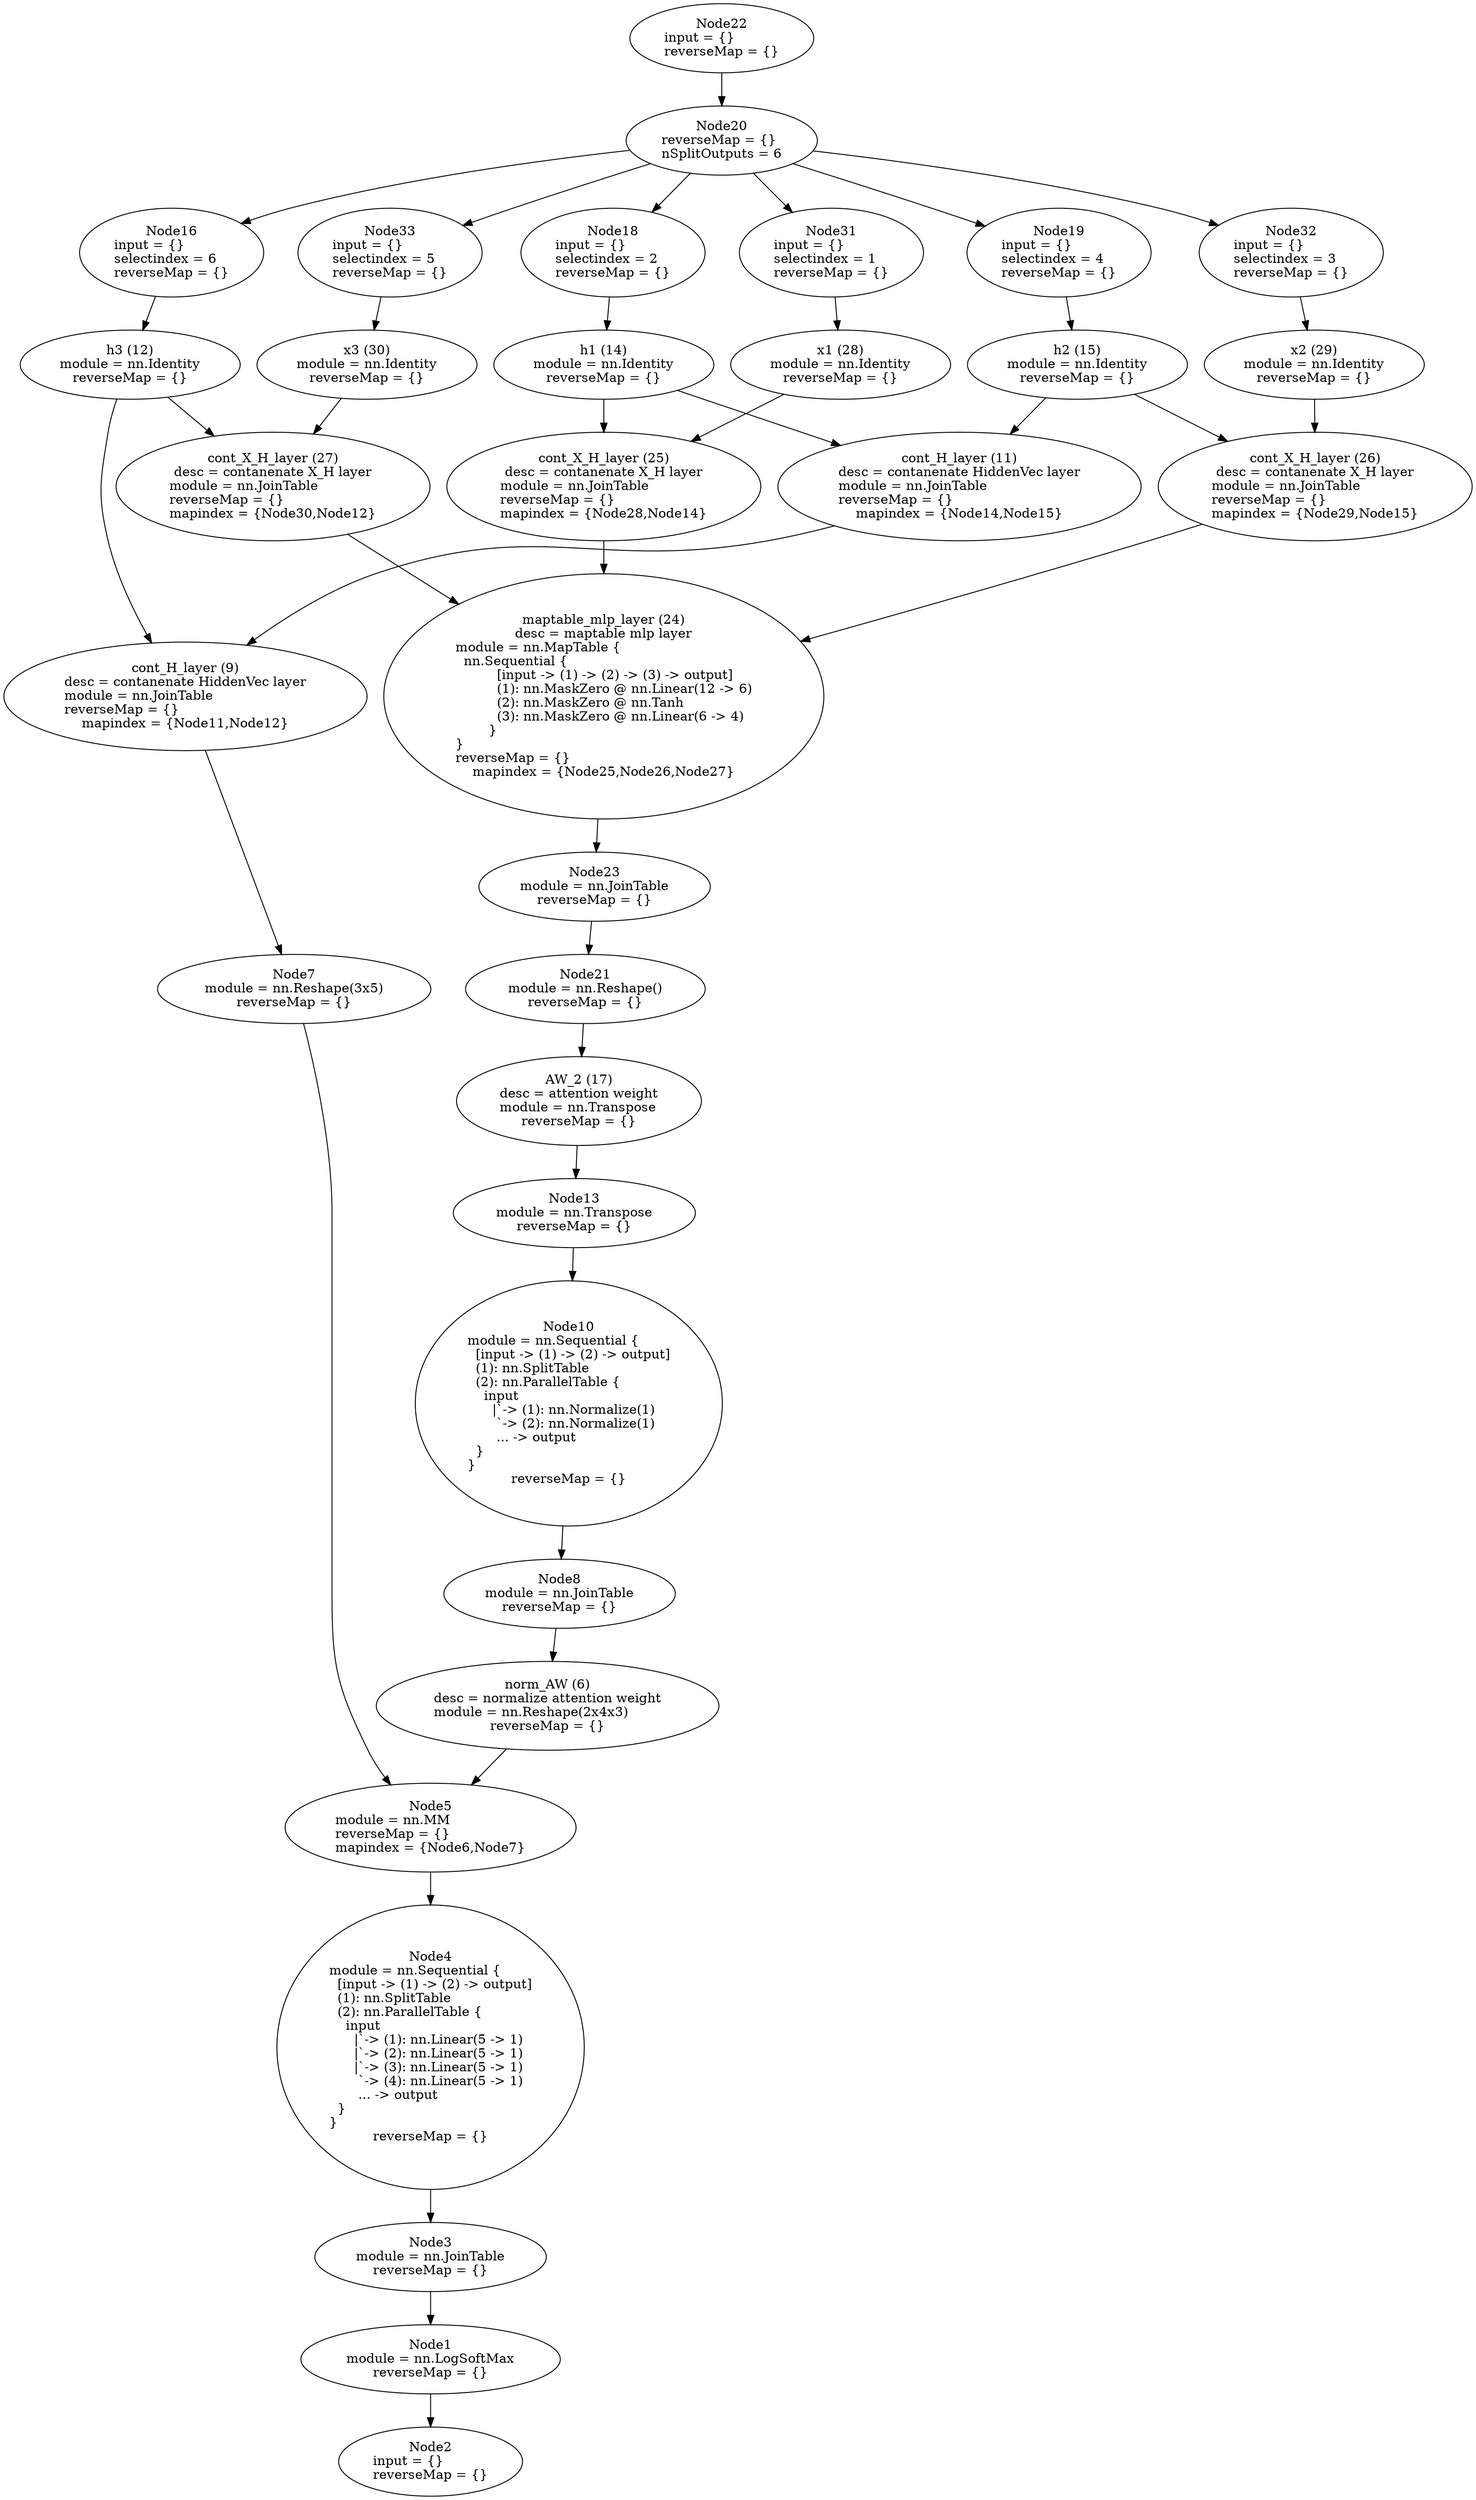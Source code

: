 digraph G {
	graph [bb="0,0,1258,2714"];
	node [label="\N",
		shape=oval
	];
	n1	 [height=1.041,
		label="Node1\nmodule = nn.LogSoftMax\lreverseMap = {}",
		pos="654,150",
		tooltip="[./misc/attenmodel.lua]:66_",
		width=3.1506];
	n2	 [height=1.041,
		label="Node2\ninput = {}\lreverseMap = {}",
		pos="654,38",
		tooltip="[[C]]:-1_",
		width=2.1497];
	n1 -> n2	 [pos="e,654,75.844 654,112.37 654,103.93 654,94.829 654,86.011"];
	n3	 [height=1.041,
		label="Node3\nmodule = nn.JoinTable\lreverseMap = {}",
		pos="654,262",
		tooltip="[./misc/attenmodel.lua]:64_",
		width=2.817];
	n3 -> n1	 [pos="e,654,187.84 654,224.37 654,215.93 654,206.83 654,198.01"];
	n4	 [height=4.2819,
		label="Node4\nmodule = nn.Sequential {\l  [input -> (1) -> (2) -> output]\l  (1): nn.SplitTable\l  (2): nn.ParallelTable {\l    input\l      |`\
-> (1): nn.Linear(5 -> 1)\l      |`-> (2): nn.Linear(5 -> 1)\l      |`-> (3): nn.Linear(5 -> 1)\l       `-> (4): nn.Linear(5 -> \
1)\l       ... -> output\l  }\l}\lreverseMap = {}",
		pos="654,490",
		tooltip="[./misc/attenmodel.lua]:64_",
		width=3.6797];
	n4 -> n3	 [pos="e,654,299.48 654,335.75 654,326.56 654,317.77 654,309.68"];
	n5	 [height=1.3356,
		label="Node5\nmodule = nn.MM\lreverseMap = {}\lmapindex = {Node6,Node7}",
		pos="654,728",
		tooltip="[./misc/attenmodel.lua]:56_",
		width=3.4507];
	n5 -> n4	 [pos="e,654,644.44 654,679.81 654,671.99 654,663.51 654,654.63"];
	n6	 [height=1.3356,
		label="norm_AW (6)\ndesc = normalize attention weight\nmodule = nn.Reshape(2x4x3)\lreverseMap = {}",
		pos="567,860",
		tooltip="[./misc/attenmodel.lua]:54_",
		width=3.9798];
	n6 -> n5	 [pos="e,623.47,774.61 597.92,812.8 604.34,803.21 611.16,793.01 617.75,783.16"];
	n7	 [height=1.041,
		label="Node7\nmodule = nn.Reshape(3x5)\lreverseMap = {}",
		pos="743,1640",
		tooltip="[./misc/attenmodel.lua]:40_",
		width=3.2553];
	n7 -> n5	 [pos="e,695.9,773.6 742.51,1602.5 741.92,1555.1 741,1469.9 741,1397 741,1397 741,1397 741,981 741,905.26 748.28,881.86 719,812 714.62,\
801.56 708.56,791.31 701.89,781.78"];
	n8	 [height=1.041,
		label="Node8\nmodule = nn.JoinTable\lreverseMap = {}",
		pos="562,982",
		tooltip="[./misc/attenmodel.lua]:54_",
		width=2.817];
	n8 -> n6	 [pos="e,565.02,908.5 563.53,944.34 563.87,936.22 564.23,927.42 564.6,918.68"];
	n9	 [height=1.6303,
		label="cont_H_layer (9)\ndesc = contanenate HiddenVec layer\nmodule = nn.JoinTable\lreverseMap = {}\lmapindex = {Node11,Node12}",
		pos="782,1959",
		tooltip="[./misc/attenmodel.lua]:36_",
		width=4.2561];
	n9 -> n7	 [pos="e,747.5,1677.6 774.89,1900.2 767.38,1839.2 755.69,1744.2 748.74,1687.7"];
	n10	 [height=3.6927,
		label="Node10\nmodule = nn.Sequential {\l  [input -> (1) -> (2) -> output]\l  (1): nn.SplitTable\l  (2): nn.ParallelTable {\l    input\l      |`\
-> (1): nn.Normalize(1)\l       `-> (2): nn.Normalize(1)\l       ... -> output\l  }\l}\lreverseMap = {}",
		pos="553,1189",
		tooltip="[./misc/attenmodel.lua]:54_",
		width=3.6797];
	n10 -> n8	 [pos="e,560.39,1019.6 558.79,1056.1 559.2,1046.9 559.59,1037.9 559.95,1029.7"];
	n11	 [height=1.6303,
		label="cont_H_layer (11)\ndesc = contanenate HiddenVec layer\nmodule = nn.JoinTable\lreverseMap = {}\lmapindex = {Node14,Node15}",
		pos="723,2187",
		tooltip="[./misc/attenmodel.lua]:36_",
		width=4.2561];
	n11 -> n9	 [pos="e,766.99,2017.5 738.04,2128.4 746.09,2097.6 756.04,2059.5 764.43,2027.3"];
	n12	 [height=1.041,
		label="h3 (12)\nmodule = nn.Identity\lreverseMap = {}",
		pos="1163,2320",
		tooltip="[./misc/attenmodel.lua]:20_",
		width=2.6117];
	n12 -> n9	 [pos="e,923.64,1981.6 1176,2282.6 1188.2,2241.5 1200.4,2174.3 1170,2128 1117.6,2048.2 1018.4,2006.2 933.4,1984.1"];
	n27	 [height=1.6303,
		label="cont_X_H_layer (27)\ndesc = contanenate X_H layer\nmodule = nn.JoinTable\lreverseMap = {}\lmapindex = {Node30,Node12}",
		pos="1028,2187",
		tooltip="[./misc/attenmodel.lua]:26_",
		width=3.7034];
	n12 -> n27	 [pos="e,1082.3,2240.7 1127.9,2284.9 1116.1,2273.5 1102.7,2260.5 1089.6,2247.7"];
	n13	 [height=1.041,
		label="Node13\nmodule = nn.Transpose\lreverseMap = {}",
		pos="534,1396",
		tooltip="[./misc/attenmodel.lua]:45_",
		width=2.8644];
	n13 -> n10	 [pos="e,540.79,1321.8 537.4,1358.4 538.14,1350.3 538.97,1341.3 539.85,1331.8"];
	n14	 [height=1.041,
		label="h1 (14)\nmodule = nn.Identity\lreverseMap = {}",
		pos="751,2320",
		tooltip="[./misc/attenmodel.lua]:20_",
		width=2.6117];
	n14 -> n11	 [pos="e,735.37,2245.9 743.2,2282.5 741.42,2274.2 739.47,2265 737.5,2255.9"];
	n25	 [height=1.6303,
		label="cont_X_H_layer (25)\ndesc = contanenate X_H layer\nmodule = nn.JoinTable\lreverseMap = {}\lmapindex = {Node28,Node14}",
		pos="418,2187",
		tooltip="[./misc/attenmodel.lua]:26_",
		width=3.7034];
	n14 -> n25	 [pos="e,514.82,2227.6 684.06,2293.6 647.61,2279.7 601.76,2262.1 561,2246 549.09,2241.3 536.63,2236.3 524.26,2231.4"];
	n15	 [height=1.041,
		label="h2 (15)\nmodule = nn.Identity\lreverseMap = {}",
		pos="545,2320",
		tooltip="[./misc/attenmodel.lua]:20_",
		width=2.6117];
	n15 -> n11	 [pos="e,653.18,2239.4 589,2286.6 605.94,2274.2 625.82,2259.5 645.01,2245.4"];
	n26	 [height=1.6303,
		label="cont_X_H_layer (26)\ndesc = contanenate X_H layer\nmodule = nn.JoinTable\lreverseMap = {}\lmapindex = {Node29,Node15}",
		pos="133,2187",
		tooltip="[./misc/attenmodel.lua]:26_",
		width=3.7034];
	n15 -> n26	 [pos="e,226.49,2228.9 478.1,2293.5 466.17,2289.4 453.78,2285.4 442,2282 369,2261.1 347.54,2268.4 275,2246 262.21,2242 248.96,2237.4 235.93,\
2232.5"];
	n16	 [height=1.3356,
		label="Node16\ninput = {}\lselectindex = 6\lreverseMap = {}",
		pos="1143,2442",
		tooltip="[[C]]:-1_-6",
		width=2.1497];
	n16 -> n12	 [pos="e,1156.9,2357.6 1150.8,2393.9 1152.3,2385.2 1153.8,2376.2 1155.2,2367.5"];
	n17	 [height=1.3356,
		label="AW_2 (17)\ndesc = attention weight\nmodule = nn.Transpose\lreverseMap = {}",
		pos="533,1518",
		tooltip="[./misc/attenmodel.lua]:42_",
		width=2.8644];
	n17 -> n13	 [pos="e,533.69,1433.7 533.4,1469.6 533.47,1461.1 533.54,1452.3 533.61,1443.8"];
	n18	 [height=1.3356,
		label="Node18\ninput = {}\lselectindex = 2\lreverseMap = {}",
		pos="743,2442",
		tooltip="[[C]]:-1_-2",
		width=2.1497];
	n18 -> n14	 [pos="e,748.56,2357.6 746.14,2393.9 746.71,2385.3 747.31,2376.4 747.88,2367.8"];
	n19	 [height=1.3356,
		label="Node19\ninput = {}\lselectindex = 4\lreverseMap = {}",
		pos="553,2442",
		tooltip="[[C]]:-1_-4",
		width=2.1497];
	n19 -> n15	 [pos="e,547.44,2357.6 549.86,2393.9 549.29,2385.3 548.69,2376.4 548.12,2367.8"];
	n20	 [height=1.041,
		label="Node20\nreverseMap = {}\lnSplitOutputs = 6",
		pos="640,2564",
		tooltip="[[C]]:-1_ split at [...rograms/distro/install/share/lua/5.1/nngraph/gmodule.lua]:96-mnode",
		width=2.2307];
	n20 -> n16	 [pos="e,1080.9,2470.8 717.06,2553.1 795.94,2541.8 921.55,2521 1027,2490 1041.6,2485.7 1056.9,2480.2 1071.5,2474.6"];
	n20 -> n18	 [pos="e,707.09,2484.8 669.24,2528.9 678.9,2517.7 689.85,2504.9 700.31,2492.7"];
	n20 -> n19	 [pos="e,584.3,2486.2 614.84,2528.3 607.16,2517.7 598.56,2505.8 590.26,2494.4"];
	n31	 [height=1.3356,
		label="Node31\ninput = {}\lselectindex = 1\lreverseMap = {}",
		pos="359,2442",
		tooltip="[[C]]:-1_-1",
		width=2.1497];
	n20 -> n31	 [pos="e,421.44,2470.6 580.7,2538.4 547.01,2524.4 504.08,2506.3 466,2490 454.6,2485.1 442.54,2479.9 430.79,2474.7"];
	n32	 [height=1.3356,
		label="Node32\ninput = {}\lselectindex = 3\lreverseMap = {}",
		pos="159,2442",
		tooltip="[[C]]:-1_-3",
		width=2.1497];
	n20 -> n32	 [pos="e,220.65,2471.2 563.51,2552.4 488.31,2540.8 370.78,2520 272,2490 258.21,2485.8 243.79,2480.5 230.05,2475.1"];
	n33	 [height=1.3356,
		label="Node33\ninput = {}\lselectindex = 5\lreverseMap = {}",
		pos="941,2442",
		tooltip="[[C]]:-1_-5",
		width=2.1497];
	n20 -> n33	 [pos="e,877.75,2469.9 701.46,2539.8 738.51,2525.6 786.58,2507.1 829,2490 841.75,2484.9 855.27,2479.3 868.33,2473.9"];
	n21	 [height=1.041,
		label="Node21\nmodule = nn.Reshape()\lreverseMap = {}",
		pos="496,1640",
		tooltip="[./misc/attenmodel.lua]:42_",
		width=2.8644];
	n21 -> n17	 [pos="e,518.55,1565.9 507.2,1602.7 509.85,1594.1 512.74,1584.7 515.6,1575.4"];
	n22	 [height=1.041,
		label="Node22\ninput = {}\lreverseMap = {}",
		pos="640,2676",
		tooltip="[[C]]:-1_",
		width=2.1497];
	n22 -> n20	 [pos="e,640,2601.8 640,2638.4 640,2629.9 640,2620.8 640,2612"];
	n23	 [height=1.041,
		label="Node23\nmodule = nn.JoinTable\lreverseMap = {}",
		pos="480,1752",
		tooltip="[./misc/attenmodel.lua]:42_",
		width=2.817];
	n23 -> n21	 [pos="e,490.7,1677.5 485.33,1714.4 486.58,1705.7 487.94,1696.4 489.25,1687.4"];
	n24	 [height=3.6927,
		label="maptable_mlp_layer (24)\ndesc = maptable mlp layer\nmodule = nn.MapTable {\l  nn.Sequential {\l          [input -> (1) -> (2) -> (\
3) -> output]\l          (1): nn.MaskZero @ nn.Linear(12 -> 6)\l          (2): nn.MaskZero @ nn.Tanh\l          (3): nn.MaskZero @ \
nn.Linear(6 -> 4)\l        }\l}\lreverseMap = {}\lmapindex = {Node25,Node26,Node27}",
		pos="418,1959",
		tooltip="[./misc/attenmodel.lua]:41_",
		width=5.3617];
	n24 -> n23	 [pos="e,468.97,1789.5 457.09,1828.8 460.25,1818.3 463.29,1808.2 466.07,1799.1"];
	n25 -> n24	 [pos="e,418,2092.1 418,2128.1 418,2119.9 418,2111.2 418,2102.3"];
	n26 -> n24	 [pos="e,292.09,2059.8 196.96,2135.3 222.8,2114.8 253.64,2090.3 283.98,2066.3"];
	n27 -> n24	 [pos="e,548.54,2057.1 935.69,2144.7 919.06,2138.3 901.7,2132.4 885,2128 770.14,2097.4 731.37,2133.5 620,2092 598.79,2084.1 577.54,2073.6 \
557.2,2062.1"];
	n28	 [height=1.041,
		label="x1 (28)\nmodule = nn.Identity\lreverseMap = {}",
		pos="339,2320",
		tooltip="[./misc/attenmodel.lua]:19_",
		width=2.6117];
	n28 -> n25	 [pos="e,384.27,2243.9 360.59,2283.2 366.3,2273.7 372.64,2263.2 378.97,2252.7"];
	n29	 [height=1.041,
		label="x2 (29)\nmodule = nn.Identity\lreverseMap = {}",
		pos="133,2320",
		tooltip="[./misc/attenmodel.lua]:19_",
		width=2.6117];
	n29 -> n26	 [pos="e,133,2245.9 133,2282.5 133,2274.3 133,2265.2 133,2256.1"];
	n30	 [height=1.041,
		label="x3 (30)\nmodule = nn.Identity\lreverseMap = {}",
		pos="957,2320",
		tooltip="[./misc/attenmodel.lua]:19_",
		width=2.6117];
	n30 -> n27	 [pos="e,997.41,2244.4 976.4,2283.2 981.42,2273.9 986.98,2263.7 992.54,2253.4"];
	n31 -> n28	 [pos="e,345.09,2357.6 351.15,2393.9 349.71,2385.2 348.2,2376.2 346.75,2367.5"];
	n32 -> n29	 [pos="e,140.89,2357.4 148.87,2394.3 146.95,2385.4 144.93,2376.1 143.01,2367.2"];
	n33 -> n30	 [pos="e,952.13,2357.6 947.28,2393.9 948.44,2385.2 949.64,2376.2 950.8,2367.5"];
}
